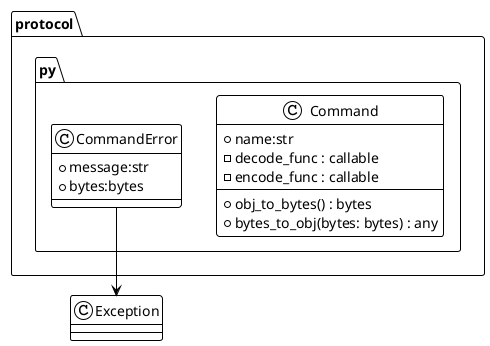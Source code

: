 @startuml protocol
!theme plain

class protocol.py.Command {
    +name:str
    -decode_func : callable
    -encode_func : callable
    +obj_to_bytes() : bytes
    +bytes_to_obj(bytes: bytes) : any
}

class protocol.py.CommandError  {
    +message:str
    +bytes:bytes
} 

protocol.py.CommandError -d-> Exception

@enduml
